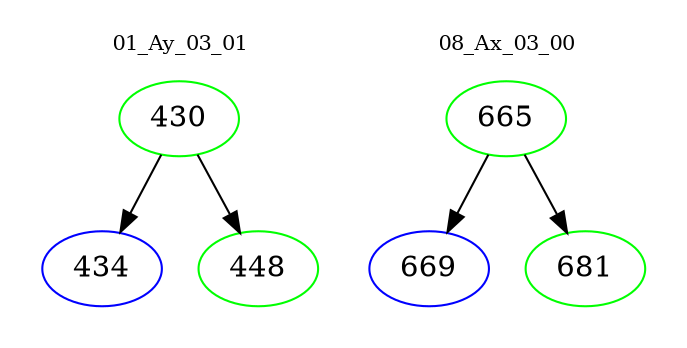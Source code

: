 digraph{
subgraph cluster_0 {
color = white
label = "01_Ay_03_01";
fontsize=10;
T0_430 [label="430", color="green"]
T0_430 -> T0_434 [color="black"]
T0_434 [label="434", color="blue"]
T0_430 -> T0_448 [color="black"]
T0_448 [label="448", color="green"]
}
subgraph cluster_1 {
color = white
label = "08_Ax_03_00";
fontsize=10;
T1_665 [label="665", color="green"]
T1_665 -> T1_669 [color="black"]
T1_669 [label="669", color="blue"]
T1_665 -> T1_681 [color="black"]
T1_681 [label="681", color="green"]
}
}
